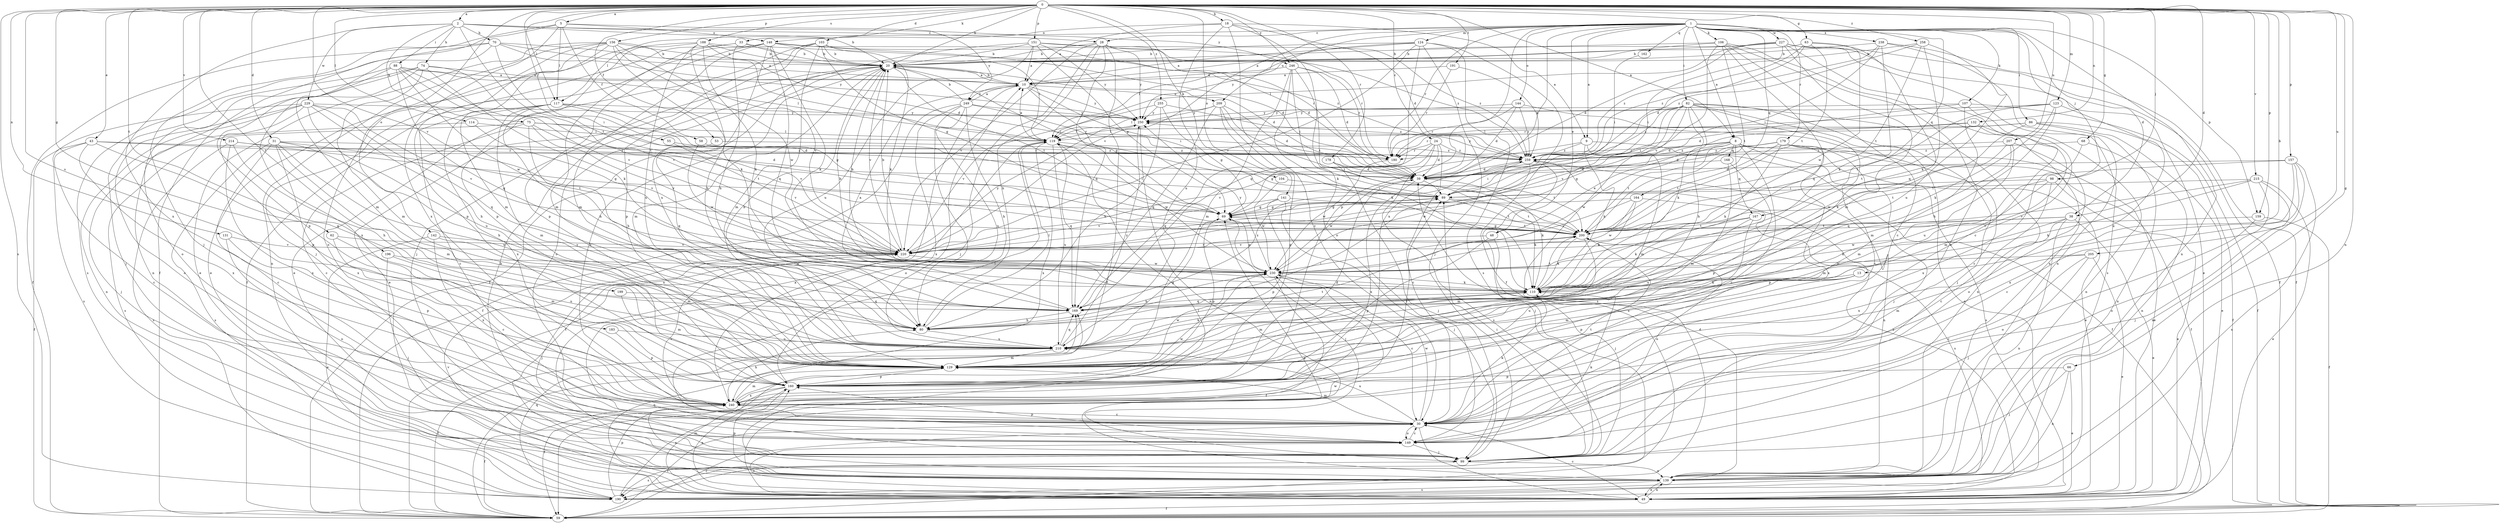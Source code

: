 strict digraph  {
0;
1;
2;
5;
8;
9;
10;
13;
18;
20;
24;
28;
30;
31;
33;
38;
39;
43;
48;
49;
53;
55;
58;
59;
62;
63;
66;
68;
69;
70;
74;
75;
80;
82;
86;
88;
89;
98;
99;
103;
104;
106;
107;
110;
114;
117;
119;
123;
124;
129;
131;
132;
139;
141;
142;
144;
148;
149;
151;
156;
157;
159;
160;
162;
164;
167;
168;
169;
178;
179;
180;
183;
188;
190;
191;
196;
199;
200;
205;
207;
209;
210;
214;
215;
220;
227;
229;
230;
238;
240;
246;
249;
250;
255;
258;
259;
0 -> 2  [label=a];
0 -> 5  [label=a];
0 -> 8  [label=a];
0 -> 13  [label=b];
0 -> 18  [label=b];
0 -> 20  [label=b];
0 -> 24  [label=c];
0 -> 31  [label=d];
0 -> 33  [label=d];
0 -> 38  [label=d];
0 -> 43  [label=e];
0 -> 53  [label=f];
0 -> 55  [label=f];
0 -> 62  [label=g];
0 -> 63  [label=g];
0 -> 66  [label=g];
0 -> 68  [label=g];
0 -> 98  [label=j];
0 -> 103  [label=k];
0 -> 104  [label=k];
0 -> 114  [label=l];
0 -> 117  [label=l];
0 -> 123  [label=m];
0 -> 131  [label=n];
0 -> 132  [label=n];
0 -> 139  [label=n];
0 -> 141  [label=o];
0 -> 142  [label=o];
0 -> 151  [label=p];
0 -> 156  [label=p];
0 -> 157  [label=p];
0 -> 159  [label=p];
0 -> 178  [label=r];
0 -> 183  [label=s];
0 -> 188  [label=s];
0 -> 190  [label=s];
0 -> 191  [label=t];
0 -> 196  [label=t];
0 -> 199  [label=t];
0 -> 205  [label=u];
0 -> 207  [label=u];
0 -> 214  [label=v];
0 -> 215  [label=v];
0 -> 220  [label=v];
0 -> 246  [label=y];
0 -> 255  [label=z];
0 -> 258  [label=z];
1 -> 8  [label=a];
1 -> 9  [label=a];
1 -> 28  [label=c];
1 -> 38  [label=d];
1 -> 48  [label=e];
1 -> 82  [label=i];
1 -> 86  [label=i];
1 -> 98  [label=j];
1 -> 106  [label=k];
1 -> 107  [label=k];
1 -> 117  [label=l];
1 -> 124  [label=m];
1 -> 139  [label=n];
1 -> 144  [label=o];
1 -> 159  [label=p];
1 -> 160  [label=p];
1 -> 162  [label=q];
1 -> 164  [label=q];
1 -> 167  [label=q];
1 -> 179  [label=r];
1 -> 180  [label=r];
1 -> 209  [label=u];
1 -> 220  [label=v];
1 -> 227  [label=w];
1 -> 238  [label=x];
1 -> 240  [label=x];
2 -> 20  [label=b];
2 -> 28  [label=c];
2 -> 70  [label=h];
2 -> 74  [label=h];
2 -> 75  [label=h];
2 -> 88  [label=i];
2 -> 200  [label=t];
2 -> 229  [label=w];
2 -> 240  [label=x];
2 -> 246  [label=y];
5 -> 58  [label=f];
5 -> 59  [label=f];
5 -> 99  [label=j];
5 -> 117  [label=l];
5 -> 148  [label=o];
5 -> 240  [label=x];
5 -> 249  [label=y];
8 -> 30  [label=c];
8 -> 48  [label=e];
8 -> 49  [label=e];
8 -> 59  [label=f];
8 -> 167  [label=q];
8 -> 168  [label=q];
8 -> 180  [label=r];
8 -> 190  [label=s];
8 -> 200  [label=t];
8 -> 230  [label=w];
8 -> 259  [label=z];
9 -> 59  [label=f];
9 -> 110  [label=k];
9 -> 129  [label=m];
9 -> 220  [label=v];
9 -> 259  [label=z];
10 -> 20  [label=b];
10 -> 69  [label=g];
10 -> 89  [label=i];
10 -> 139  [label=n];
10 -> 209  [label=u];
10 -> 249  [label=y];
10 -> 250  [label=y];
13 -> 110  [label=k];
13 -> 129  [label=m];
13 -> 160  [label=p];
13 -> 210  [label=u];
18 -> 9  [label=a];
18 -> 10  [label=a];
18 -> 30  [label=c];
18 -> 39  [label=d];
18 -> 148  [label=o];
18 -> 149  [label=o];
18 -> 210  [label=u];
20 -> 10  [label=a];
20 -> 39  [label=d];
20 -> 49  [label=e];
20 -> 89  [label=i];
20 -> 129  [label=m];
20 -> 149  [label=o];
20 -> 200  [label=t];
20 -> 220  [label=v];
24 -> 30  [label=c];
24 -> 39  [label=d];
24 -> 69  [label=g];
24 -> 169  [label=q];
24 -> 180  [label=r];
24 -> 190  [label=s];
24 -> 259  [label=z];
28 -> 20  [label=b];
28 -> 59  [label=f];
28 -> 80  [label=h];
28 -> 99  [label=j];
28 -> 169  [label=q];
28 -> 180  [label=r];
28 -> 220  [label=v];
28 -> 250  [label=y];
30 -> 20  [label=b];
30 -> 49  [label=e];
30 -> 59  [label=f];
30 -> 110  [label=k];
30 -> 129  [label=m];
30 -> 149  [label=o];
30 -> 200  [label=t];
30 -> 210  [label=u];
30 -> 220  [label=v];
30 -> 230  [label=w];
31 -> 30  [label=c];
31 -> 80  [label=h];
31 -> 129  [label=m];
31 -> 190  [label=s];
31 -> 200  [label=t];
31 -> 210  [label=u];
31 -> 240  [label=x];
31 -> 259  [label=z];
33 -> 20  [label=b];
33 -> 80  [label=h];
33 -> 99  [label=j];
33 -> 129  [label=m];
33 -> 259  [label=z];
38 -> 49  [label=e];
38 -> 110  [label=k];
38 -> 139  [label=n];
38 -> 200  [label=t];
38 -> 230  [label=w];
38 -> 240  [label=x];
39 -> 89  [label=i];
39 -> 110  [label=k];
39 -> 230  [label=w];
39 -> 240  [label=x];
43 -> 30  [label=c];
43 -> 39  [label=d];
43 -> 59  [label=f];
43 -> 169  [label=q];
43 -> 180  [label=r];
43 -> 240  [label=x];
48 -> 99  [label=j];
48 -> 160  [label=p];
48 -> 220  [label=v];
49 -> 30  [label=c];
49 -> 59  [label=f];
49 -> 129  [label=m];
49 -> 139  [label=n];
49 -> 149  [label=o];
49 -> 169  [label=q];
49 -> 230  [label=w];
49 -> 259  [label=z];
53 -> 169  [label=q];
53 -> 259  [label=z];
55 -> 220  [label=v];
55 -> 259  [label=z];
58 -> 180  [label=r];
58 -> 230  [label=w];
59 -> 30  [label=c];
62 -> 129  [label=m];
62 -> 220  [label=v];
62 -> 240  [label=x];
63 -> 20  [label=b];
63 -> 39  [label=d];
63 -> 169  [label=q];
63 -> 200  [label=t];
63 -> 230  [label=w];
63 -> 259  [label=z];
66 -> 49  [label=e];
66 -> 99  [label=j];
66 -> 139  [label=n];
66 -> 160  [label=p];
68 -> 139  [label=n];
68 -> 240  [label=x];
68 -> 259  [label=z];
69 -> 89  [label=i];
69 -> 99  [label=j];
69 -> 119  [label=l];
69 -> 160  [label=p];
69 -> 200  [label=t];
70 -> 10  [label=a];
70 -> 20  [label=b];
70 -> 59  [label=f];
70 -> 89  [label=i];
70 -> 129  [label=m];
70 -> 190  [label=s];
70 -> 250  [label=y];
74 -> 10  [label=a];
74 -> 110  [label=k];
74 -> 129  [label=m];
74 -> 139  [label=n];
74 -> 149  [label=o];
74 -> 220  [label=v];
74 -> 240  [label=x];
75 -> 30  [label=c];
75 -> 39  [label=d];
75 -> 80  [label=h];
75 -> 119  [label=l];
75 -> 190  [label=s];
75 -> 200  [label=t];
75 -> 220  [label=v];
80 -> 89  [label=i];
80 -> 119  [label=l];
80 -> 210  [label=u];
82 -> 30  [label=c];
82 -> 49  [label=e];
82 -> 80  [label=h];
82 -> 89  [label=i];
82 -> 99  [label=j];
82 -> 110  [label=k];
82 -> 139  [label=n];
82 -> 190  [label=s];
82 -> 220  [label=v];
82 -> 250  [label=y];
82 -> 259  [label=z];
86 -> 49  [label=e];
86 -> 59  [label=f];
86 -> 110  [label=k];
86 -> 119  [label=l];
86 -> 139  [label=n];
86 -> 180  [label=r];
88 -> 10  [label=a];
88 -> 99  [label=j];
88 -> 119  [label=l];
88 -> 160  [label=p];
88 -> 169  [label=q];
88 -> 200  [label=t];
88 -> 220  [label=v];
88 -> 230  [label=w];
89 -> 69  [label=g];
89 -> 110  [label=k];
89 -> 200  [label=t];
89 -> 220  [label=v];
98 -> 30  [label=c];
98 -> 49  [label=e];
98 -> 89  [label=i];
98 -> 129  [label=m];
98 -> 160  [label=p];
99 -> 20  [label=b];
99 -> 89  [label=i];
99 -> 139  [label=n];
99 -> 190  [label=s];
103 -> 20  [label=b];
103 -> 39  [label=d];
103 -> 49  [label=e];
103 -> 69  [label=g];
103 -> 99  [label=j];
103 -> 110  [label=k];
103 -> 129  [label=m];
103 -> 160  [label=p];
104 -> 89  [label=i];
104 -> 230  [label=w];
106 -> 20  [label=b];
106 -> 30  [label=c];
106 -> 139  [label=n];
106 -> 149  [label=o];
106 -> 169  [label=q];
106 -> 200  [label=t];
106 -> 220  [label=v];
106 -> 250  [label=y];
107 -> 39  [label=d];
107 -> 59  [label=f];
107 -> 129  [label=m];
107 -> 139  [label=n];
107 -> 250  [label=y];
110 -> 20  [label=b];
110 -> 129  [label=m];
110 -> 169  [label=q];
110 -> 200  [label=t];
114 -> 99  [label=j];
114 -> 119  [label=l];
114 -> 220  [label=v];
117 -> 30  [label=c];
117 -> 69  [label=g];
117 -> 80  [label=h];
117 -> 129  [label=m];
117 -> 220  [label=v];
117 -> 240  [label=x];
117 -> 250  [label=y];
119 -> 10  [label=a];
119 -> 59  [label=f];
119 -> 169  [label=q];
119 -> 210  [label=u];
119 -> 230  [label=w];
119 -> 240  [label=x];
119 -> 259  [label=z];
123 -> 80  [label=h];
123 -> 110  [label=k];
123 -> 180  [label=r];
123 -> 200  [label=t];
123 -> 210  [label=u];
123 -> 250  [label=y];
124 -> 10  [label=a];
124 -> 20  [label=b];
124 -> 59  [label=f];
124 -> 99  [label=j];
124 -> 119  [label=l];
124 -> 169  [label=q];
124 -> 190  [label=s];
124 -> 220  [label=v];
129 -> 160  [label=p];
129 -> 230  [label=w];
131 -> 149  [label=o];
131 -> 160  [label=p];
131 -> 220  [label=v];
132 -> 39  [label=d];
132 -> 119  [label=l];
132 -> 129  [label=m];
132 -> 200  [label=t];
132 -> 210  [label=u];
139 -> 10  [label=a];
139 -> 39  [label=d];
139 -> 49  [label=e];
139 -> 119  [label=l];
139 -> 160  [label=p];
139 -> 190  [label=s];
139 -> 220  [label=v];
139 -> 240  [label=x];
141 -> 69  [label=g];
141 -> 99  [label=j];
141 -> 160  [label=p];
141 -> 200  [label=t];
141 -> 220  [label=v];
142 -> 30  [label=c];
142 -> 49  [label=e];
142 -> 129  [label=m];
142 -> 220  [label=v];
144 -> 30  [label=c];
144 -> 39  [label=d];
144 -> 180  [label=r];
144 -> 250  [label=y];
144 -> 259  [label=z];
148 -> 20  [label=b];
148 -> 39  [label=d];
148 -> 59  [label=f];
148 -> 110  [label=k];
148 -> 129  [label=m];
148 -> 160  [label=p];
148 -> 169  [label=q];
148 -> 210  [label=u];
148 -> 259  [label=z];
149 -> 30  [label=c];
149 -> 99  [label=j];
149 -> 110  [label=k];
149 -> 160  [label=p];
151 -> 10  [label=a];
151 -> 20  [label=b];
151 -> 59  [label=f];
151 -> 69  [label=g];
151 -> 180  [label=r];
151 -> 210  [label=u];
151 -> 250  [label=y];
151 -> 259  [label=z];
156 -> 20  [label=b];
156 -> 49  [label=e];
156 -> 110  [label=k];
156 -> 119  [label=l];
156 -> 129  [label=m];
156 -> 139  [label=n];
156 -> 149  [label=o];
156 -> 160  [label=p];
156 -> 220  [label=v];
156 -> 230  [label=w];
157 -> 30  [label=c];
157 -> 39  [label=d];
157 -> 139  [label=n];
157 -> 190  [label=s];
157 -> 200  [label=t];
157 -> 240  [label=x];
159 -> 59  [label=f];
159 -> 149  [label=o];
159 -> 200  [label=t];
160 -> 39  [label=d];
160 -> 49  [label=e];
160 -> 59  [label=f];
160 -> 119  [label=l];
160 -> 240  [label=x];
162 -> 89  [label=i];
164 -> 69  [label=g];
164 -> 110  [label=k];
164 -> 190  [label=s];
164 -> 220  [label=v];
164 -> 230  [label=w];
167 -> 110  [label=k];
167 -> 200  [label=t];
167 -> 210  [label=u];
167 -> 240  [label=x];
168 -> 39  [label=d];
168 -> 129  [label=m];
168 -> 160  [label=p];
169 -> 10  [label=a];
169 -> 80  [label=h];
169 -> 259  [label=z];
178 -> 39  [label=d];
178 -> 99  [label=j];
178 -> 200  [label=t];
179 -> 39  [label=d];
179 -> 49  [label=e];
179 -> 69  [label=g];
179 -> 99  [label=j];
179 -> 110  [label=k];
179 -> 200  [label=t];
179 -> 240  [label=x];
179 -> 259  [label=z];
180 -> 230  [label=w];
183 -> 160  [label=p];
183 -> 210  [label=u];
188 -> 20  [label=b];
188 -> 39  [label=d];
188 -> 49  [label=e];
188 -> 80  [label=h];
188 -> 110  [label=k];
188 -> 119  [label=l];
188 -> 160  [label=p];
188 -> 210  [label=u];
190 -> 69  [label=g];
190 -> 160  [label=p];
190 -> 169  [label=q];
191 -> 10  [label=a];
191 -> 180  [label=r];
191 -> 259  [label=z];
196 -> 99  [label=j];
196 -> 210  [label=u];
196 -> 230  [label=w];
199 -> 129  [label=m];
199 -> 169  [label=q];
200 -> 69  [label=g];
200 -> 110  [label=k];
200 -> 129  [label=m];
200 -> 149  [label=o];
200 -> 220  [label=v];
205 -> 30  [label=c];
205 -> 49  [label=e];
205 -> 99  [label=j];
205 -> 129  [label=m];
205 -> 230  [label=w];
207 -> 129  [label=m];
207 -> 149  [label=o];
207 -> 169  [label=q];
207 -> 230  [label=w];
207 -> 259  [label=z];
209 -> 39  [label=d];
209 -> 110  [label=k];
209 -> 119  [label=l];
209 -> 160  [label=p];
209 -> 169  [label=q];
209 -> 200  [label=t];
209 -> 250  [label=y];
210 -> 20  [label=b];
210 -> 59  [label=f];
210 -> 69  [label=g];
210 -> 110  [label=k];
210 -> 129  [label=m];
210 -> 169  [label=q];
210 -> 200  [label=t];
210 -> 250  [label=y];
214 -> 69  [label=g];
214 -> 80  [label=h];
214 -> 180  [label=r];
214 -> 190  [label=s];
214 -> 240  [label=x];
215 -> 49  [label=e];
215 -> 89  [label=i];
215 -> 99  [label=j];
215 -> 110  [label=k];
215 -> 149  [label=o];
215 -> 220  [label=v];
220 -> 20  [label=b];
220 -> 99  [label=j];
220 -> 230  [label=w];
220 -> 250  [label=y];
227 -> 10  [label=a];
227 -> 20  [label=b];
227 -> 30  [label=c];
227 -> 39  [label=d];
227 -> 49  [label=e];
227 -> 59  [label=f];
227 -> 89  [label=i];
227 -> 119  [label=l];
227 -> 129  [label=m];
227 -> 190  [label=s];
229 -> 80  [label=h];
229 -> 139  [label=n];
229 -> 149  [label=o];
229 -> 160  [label=p];
229 -> 169  [label=q];
229 -> 190  [label=s];
229 -> 210  [label=u];
229 -> 220  [label=v];
229 -> 250  [label=y];
230 -> 20  [label=b];
230 -> 30  [label=c];
230 -> 59  [label=f];
230 -> 69  [label=g];
230 -> 80  [label=h];
230 -> 110  [label=k];
230 -> 250  [label=y];
238 -> 20  [label=b];
238 -> 59  [label=f];
238 -> 89  [label=i];
238 -> 110  [label=k];
238 -> 139  [label=n];
238 -> 259  [label=z];
240 -> 30  [label=c];
240 -> 59  [label=f];
240 -> 80  [label=h];
240 -> 89  [label=i];
240 -> 129  [label=m];
240 -> 230  [label=w];
246 -> 10  [label=a];
246 -> 39  [label=d];
246 -> 89  [label=i];
246 -> 110  [label=k];
246 -> 129  [label=m];
246 -> 180  [label=r];
246 -> 200  [label=t];
249 -> 10  [label=a];
249 -> 20  [label=b];
249 -> 59  [label=f];
249 -> 80  [label=h];
249 -> 149  [label=o];
249 -> 180  [label=r];
249 -> 210  [label=u];
249 -> 240  [label=x];
249 -> 250  [label=y];
250 -> 119  [label=l];
250 -> 139  [label=n];
255 -> 69  [label=g];
255 -> 80  [label=h];
255 -> 220  [label=v];
255 -> 250  [label=y];
255 -> 259  [label=z];
258 -> 20  [label=b];
258 -> 110  [label=k];
258 -> 200  [label=t];
258 -> 210  [label=u];
258 -> 259  [label=z];
259 -> 39  [label=d];
259 -> 89  [label=i];
259 -> 99  [label=j];
259 -> 139  [label=n];
259 -> 230  [label=w];
259 -> 250  [label=y];
}
